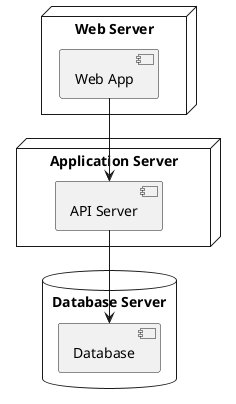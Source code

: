 @startuml

node "Web Server" {
    [Web App]
}

node "Application Server" {
    [API Server]
}

database "Database Server" {
    [Database]
}

[Web App] --> [API Server]
[API Server] --> [Database]
@enduml